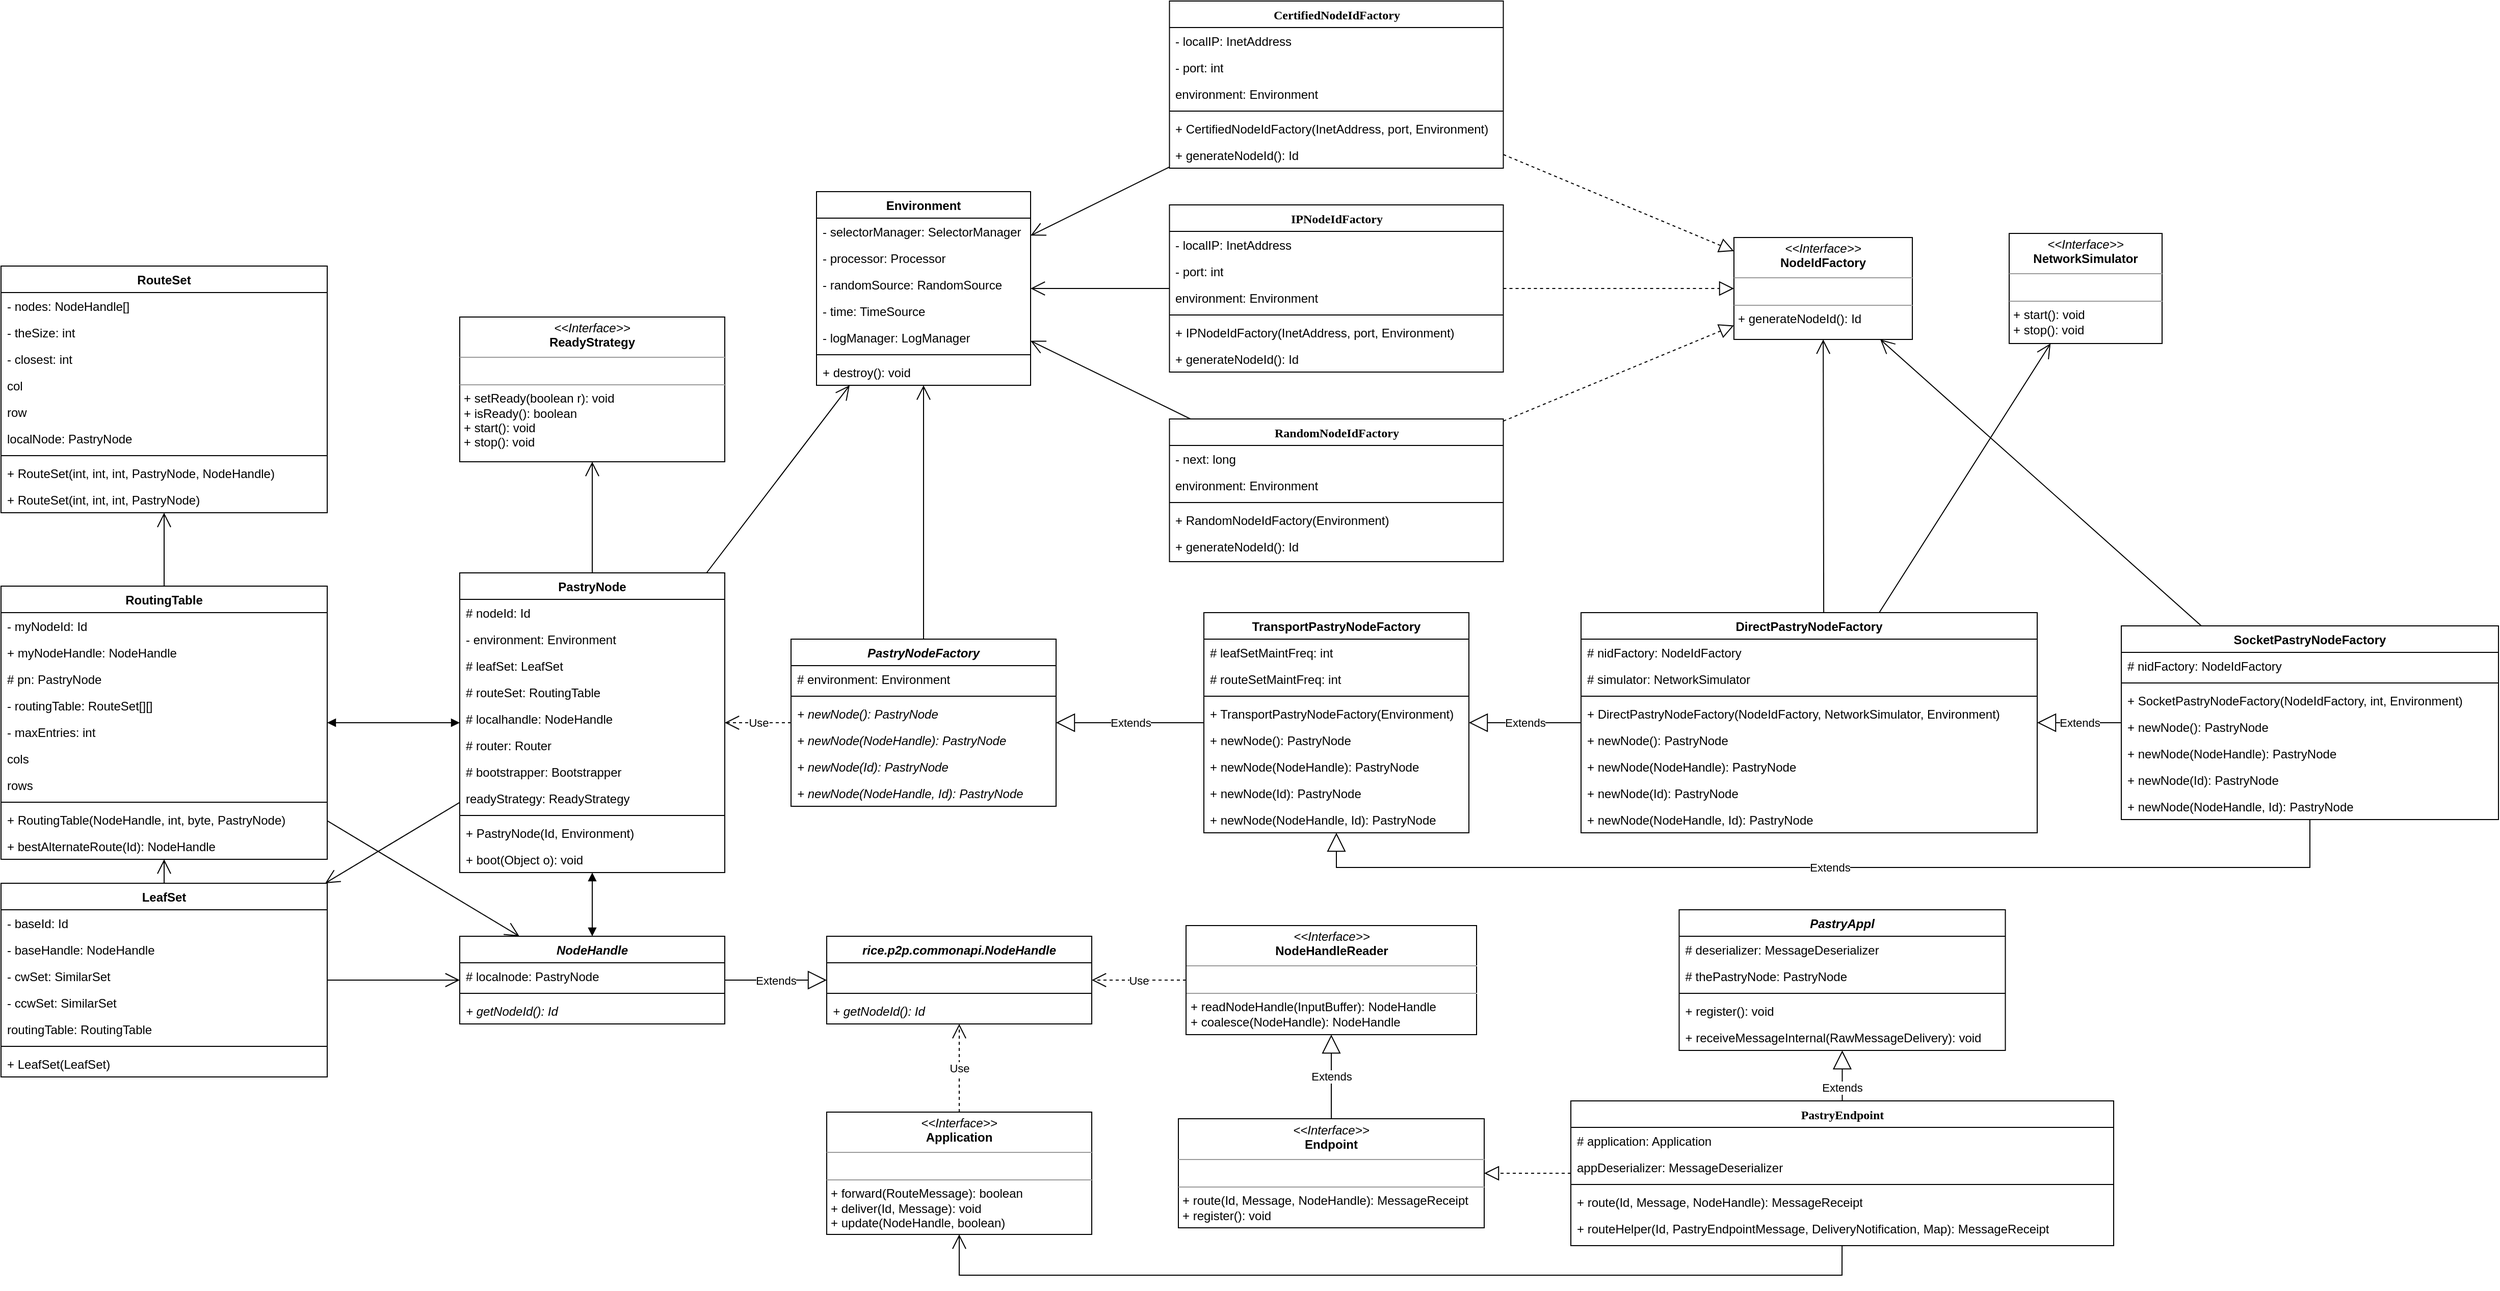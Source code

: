 <mxfile version="20.8.5" type="github">
  <diagram name="Page-1" id="6133507b-19e7-1e82-6fc7-422aa6c4b21f">
    <mxGraphModel dx="2390" dy="573" grid="1" gridSize="10" guides="1" tooltips="1" connect="1" arrows="1" fold="1" page="1" pageScale="1" pageWidth="1100" pageHeight="850" background="none" math="0" shadow="0">
      <root>
        <mxCell id="0" />
        <mxCell id="1" parent="0" />
        <mxCell id="22s6nns8kScePFMX1tpp-6" value="RandomNodeIdFactory" style="swimlane;html=1;fontStyle=1;align=center;verticalAlign=top;childLayout=stackLayout;horizontal=1;startSize=26;horizontalStack=0;resizeParent=1;resizeLast=0;collapsible=1;marginBottom=0;swimlaneFillColor=#ffffff;rounded=0;shadow=0;comic=0;labelBackgroundColor=none;strokeWidth=1;fillColor=none;fontFamily=Verdana;fontSize=12" parent="1" vertex="1">
          <mxGeometry x="476.25" y="1000" width="327.5" height="140" as="geometry" />
        </mxCell>
        <mxCell id="22s6nns8kScePFMX1tpp-7" value="- next: long" style="text;html=1;strokeColor=none;fillColor=none;align=left;verticalAlign=top;spacingLeft=4;spacingRight=4;whiteSpace=wrap;overflow=hidden;rotatable=0;points=[[0,0.5],[1,0.5]];portConstraint=eastwest;" parent="22s6nns8kScePFMX1tpp-6" vertex="1">
          <mxGeometry y="26" width="327.5" height="26" as="geometry" />
        </mxCell>
        <mxCell id="22s6nns8kScePFMX1tpp-8" value="environment: Environment" style="text;html=1;strokeColor=none;fillColor=none;align=left;verticalAlign=top;spacingLeft=4;spacingRight=4;whiteSpace=wrap;overflow=hidden;rotatable=0;points=[[0,0.5],[1,0.5]];portConstraint=eastwest;" parent="22s6nns8kScePFMX1tpp-6" vertex="1">
          <mxGeometry y="52" width="327.5" height="26" as="geometry" />
        </mxCell>
        <mxCell id="22s6nns8kScePFMX1tpp-9" value="" style="line;html=1;strokeWidth=1;fillColor=none;align=left;verticalAlign=middle;spacingTop=-1;spacingLeft=3;spacingRight=3;rotatable=0;labelPosition=right;points=[];portConstraint=eastwest;" parent="22s6nns8kScePFMX1tpp-6" vertex="1">
          <mxGeometry y="78" width="327.5" height="8" as="geometry" />
        </mxCell>
        <mxCell id="22s6nns8kScePFMX1tpp-10" value="+ RandomNodeIdFactory(Environment)" style="text;html=1;strokeColor=none;fillColor=none;align=left;verticalAlign=top;spacingLeft=4;spacingRight=4;whiteSpace=wrap;overflow=hidden;rotatable=0;points=[[0,0.5],[1,0.5]];portConstraint=eastwest;" parent="22s6nns8kScePFMX1tpp-6" vertex="1">
          <mxGeometry y="86" width="327.5" height="26" as="geometry" />
        </mxCell>
        <mxCell id="22s6nns8kScePFMX1tpp-15" value="&lt;span style=&quot;&quot;&gt;+ generateNodeId(): Id&lt;/span&gt;" style="text;html=1;strokeColor=none;fillColor=none;align=left;verticalAlign=top;spacingLeft=4;spacingRight=4;whiteSpace=wrap;overflow=hidden;rotatable=0;points=[[0,0.5],[1,0.5]];portConstraint=eastwest;" parent="22s6nns8kScePFMX1tpp-6" vertex="1">
          <mxGeometry y="112" width="327.5" height="26" as="geometry" />
        </mxCell>
        <mxCell id="22s6nns8kScePFMX1tpp-11" value="&lt;p style=&quot;margin:0px;margin-top:4px;text-align:center;&quot;&gt;&lt;i&gt;&amp;lt;&amp;lt;Interface&amp;gt;&amp;gt;&lt;/i&gt;&lt;br&gt;&lt;b&gt;NodeIdFactory&lt;/b&gt;&lt;br&gt;&lt;/p&gt;&lt;hr size=&quot;1&quot;&gt;&lt;p style=&quot;margin:0px;margin-left:4px;&quot;&gt;&lt;br&gt;&lt;/p&gt;&lt;hr size=&quot;1&quot;&gt;&lt;p style=&quot;margin:0px;margin-left:4px;&quot;&gt;+ generateNodeId(): Id&lt;br&gt;&lt;/p&gt;" style="verticalAlign=top;align=left;overflow=fill;fontSize=12;fontFamily=Helvetica;html=1;rounded=0;shadow=0;comic=0;labelBackgroundColor=none;strokeWidth=1" parent="1" vertex="1">
          <mxGeometry x="1030" y="822" width="175" height="100" as="geometry" />
        </mxCell>
        <mxCell id="22s6nns8kScePFMX1tpp-13" value="" style="endArrow=block;dashed=1;endFill=0;endSize=12;html=1;rounded=0;" parent="1" source="22s6nns8kScePFMX1tpp-6" target="22s6nns8kScePFMX1tpp-11" edge="1">
          <mxGeometry width="160" relative="1" as="geometry">
            <mxPoint x="815" y="890" as="sourcePoint" />
            <mxPoint x="975" y="890" as="targetPoint" />
          </mxGeometry>
        </mxCell>
        <mxCell id="22s6nns8kScePFMX1tpp-23" value="" style="endArrow=open;endFill=1;endSize=12;html=1;rounded=0;" parent="1" source="22s6nns8kScePFMX1tpp-6" target="mX0FbveWttfciEobrFHO-5" edge="1">
          <mxGeometry width="160" relative="1" as="geometry">
            <mxPoint x="715" y="860" as="sourcePoint" />
            <mxPoint x="310" y="910.634" as="targetPoint" />
          </mxGeometry>
        </mxCell>
        <mxCell id="22s6nns8kScePFMX1tpp-24" value="PastryNodeFactory" style="swimlane;fontStyle=3;align=center;verticalAlign=top;childLayout=stackLayout;horizontal=1;startSize=26;horizontalStack=0;resizeParent=1;resizeParentMax=0;resizeLast=0;collapsible=1;marginBottom=0;" parent="1" vertex="1">
          <mxGeometry x="105" y="1216" width="260" height="164" as="geometry" />
        </mxCell>
        <mxCell id="22s6nns8kScePFMX1tpp-25" value="# environment: Environment" style="text;strokeColor=none;fillColor=none;align=left;verticalAlign=top;spacingLeft=4;spacingRight=4;overflow=hidden;rotatable=0;points=[[0,0.5],[1,0.5]];portConstraint=eastwest;" parent="22s6nns8kScePFMX1tpp-24" vertex="1">
          <mxGeometry y="26" width="260" height="26" as="geometry" />
        </mxCell>
        <mxCell id="22s6nns8kScePFMX1tpp-26" value="" style="line;strokeWidth=1;fillColor=none;align=left;verticalAlign=middle;spacingTop=-1;spacingLeft=3;spacingRight=3;rotatable=0;labelPosition=right;points=[];portConstraint=eastwest;strokeColor=inherit;" parent="22s6nns8kScePFMX1tpp-24" vertex="1">
          <mxGeometry y="52" width="260" height="8" as="geometry" />
        </mxCell>
        <mxCell id="22s6nns8kScePFMX1tpp-27" value="+ newNode(): PastryNode" style="text;strokeColor=none;fillColor=none;align=left;verticalAlign=top;spacingLeft=4;spacingRight=4;overflow=hidden;rotatable=0;points=[[0,0.5],[1,0.5]];portConstraint=eastwest;fontStyle=2" parent="22s6nns8kScePFMX1tpp-24" vertex="1">
          <mxGeometry y="60" width="260" height="26" as="geometry" />
        </mxCell>
        <mxCell id="22s6nns8kScePFMX1tpp-29" value="+ newNode(NodeHandle): PastryNode" style="text;strokeColor=none;fillColor=none;align=left;verticalAlign=top;spacingLeft=4;spacingRight=4;overflow=hidden;rotatable=0;points=[[0,0.5],[1,0.5]];portConstraint=eastwest;fontStyle=2" parent="22s6nns8kScePFMX1tpp-24" vertex="1">
          <mxGeometry y="86" width="260" height="26" as="geometry" />
        </mxCell>
        <mxCell id="22s6nns8kScePFMX1tpp-28" value="+ newNode(Id): PastryNode" style="text;strokeColor=none;fillColor=none;align=left;verticalAlign=top;spacingLeft=4;spacingRight=4;overflow=hidden;rotatable=0;points=[[0,0.5],[1,0.5]];portConstraint=eastwest;fontStyle=2" parent="22s6nns8kScePFMX1tpp-24" vertex="1">
          <mxGeometry y="112" width="260" height="26" as="geometry" />
        </mxCell>
        <mxCell id="22s6nns8kScePFMX1tpp-30" value="+ newNode(NodeHandle, Id): PastryNode" style="text;strokeColor=none;fillColor=none;align=left;verticalAlign=top;spacingLeft=4;spacingRight=4;overflow=hidden;rotatable=0;points=[[0,0.5],[1,0.5]];portConstraint=eastwest;fontStyle=2" parent="22s6nns8kScePFMX1tpp-24" vertex="1">
          <mxGeometry y="138" width="260" height="26" as="geometry" />
        </mxCell>
        <mxCell id="22s6nns8kScePFMX1tpp-38" value="" style="endArrow=open;endFill=1;endSize=12;html=1;rounded=0;" parent="1" source="22s6nns8kScePFMX1tpp-24" target="mX0FbveWttfciEobrFHO-5" edge="1">
          <mxGeometry width="160" relative="1" as="geometry">
            <mxPoint x="405" y="1080" as="sourcePoint" />
            <mxPoint x="230" y="912" as="targetPoint" />
          </mxGeometry>
        </mxCell>
        <mxCell id="22s6nns8kScePFMX1tpp-41" value="TransportPastryNodeFactory" style="swimlane;fontStyle=1;align=center;verticalAlign=top;childLayout=stackLayout;horizontal=1;startSize=26;horizontalStack=0;resizeParent=1;resizeParentMax=0;resizeLast=0;collapsible=1;marginBottom=0;" parent="1" vertex="1">
          <mxGeometry x="510" y="1190" width="260" height="216" as="geometry" />
        </mxCell>
        <mxCell id="22s6nns8kScePFMX1tpp-42" value="# leafSetMaintFreq: int" style="text;strokeColor=none;fillColor=none;align=left;verticalAlign=top;spacingLeft=4;spacingRight=4;overflow=hidden;rotatable=0;points=[[0,0.5],[1,0.5]];portConstraint=eastwest;" parent="22s6nns8kScePFMX1tpp-41" vertex="1">
          <mxGeometry y="26" width="260" height="26" as="geometry" />
        </mxCell>
        <mxCell id="22s6nns8kScePFMX1tpp-49" value="# routeSetMaintFreq: int" style="text;strokeColor=none;fillColor=none;align=left;verticalAlign=top;spacingLeft=4;spacingRight=4;overflow=hidden;rotatable=0;points=[[0,0.5],[1,0.5]];portConstraint=eastwest;" parent="22s6nns8kScePFMX1tpp-41" vertex="1">
          <mxGeometry y="52" width="260" height="26" as="geometry" />
        </mxCell>
        <mxCell id="22s6nns8kScePFMX1tpp-43" value="" style="line;strokeWidth=1;fillColor=none;align=left;verticalAlign=middle;spacingTop=-1;spacingLeft=3;spacingRight=3;rotatable=0;labelPosition=right;points=[];portConstraint=eastwest;strokeColor=inherit;" parent="22s6nns8kScePFMX1tpp-41" vertex="1">
          <mxGeometry y="78" width="260" height="8" as="geometry" />
        </mxCell>
        <mxCell id="22s6nns8kScePFMX1tpp-50" value="+ TransportPastryNodeFactory(Environment)" style="text;strokeColor=none;fillColor=none;align=left;verticalAlign=top;spacingLeft=4;spacingRight=4;overflow=hidden;rotatable=0;points=[[0,0.5],[1,0.5]];portConstraint=eastwest;fontStyle=0" parent="22s6nns8kScePFMX1tpp-41" vertex="1">
          <mxGeometry y="86" width="260" height="26" as="geometry" />
        </mxCell>
        <mxCell id="22s6nns8kScePFMX1tpp-44" value="+ newNode(): PastryNode" style="text;strokeColor=none;fillColor=none;align=left;verticalAlign=top;spacingLeft=4;spacingRight=4;overflow=hidden;rotatable=0;points=[[0,0.5],[1,0.5]];portConstraint=eastwest;fontStyle=0" parent="22s6nns8kScePFMX1tpp-41" vertex="1">
          <mxGeometry y="112" width="260" height="26" as="geometry" />
        </mxCell>
        <mxCell id="22s6nns8kScePFMX1tpp-45" value="+ newNode(NodeHandle): PastryNode" style="text;strokeColor=none;fillColor=none;align=left;verticalAlign=top;spacingLeft=4;spacingRight=4;overflow=hidden;rotatable=0;points=[[0,0.5],[1,0.5]];portConstraint=eastwest;fontStyle=0" parent="22s6nns8kScePFMX1tpp-41" vertex="1">
          <mxGeometry y="138" width="260" height="26" as="geometry" />
        </mxCell>
        <mxCell id="22s6nns8kScePFMX1tpp-46" value="+ newNode(Id): PastryNode" style="text;strokeColor=none;fillColor=none;align=left;verticalAlign=top;spacingLeft=4;spacingRight=4;overflow=hidden;rotatable=0;points=[[0,0.5],[1,0.5]];portConstraint=eastwest;fontStyle=0" parent="22s6nns8kScePFMX1tpp-41" vertex="1">
          <mxGeometry y="164" width="260" height="26" as="geometry" />
        </mxCell>
        <mxCell id="22s6nns8kScePFMX1tpp-47" value="+ newNode(NodeHandle, Id): PastryNode" style="text;strokeColor=none;fillColor=none;align=left;verticalAlign=top;spacingLeft=4;spacingRight=4;overflow=hidden;rotatable=0;points=[[0,0.5],[1,0.5]];portConstraint=eastwest;fontStyle=0" parent="22s6nns8kScePFMX1tpp-41" vertex="1">
          <mxGeometry y="190" width="260" height="26" as="geometry" />
        </mxCell>
        <mxCell id="22s6nns8kScePFMX1tpp-51" value="Extends" style="endArrow=block;endSize=16;endFill=0;html=1;rounded=0;" parent="1" source="22s6nns8kScePFMX1tpp-41" target="22s6nns8kScePFMX1tpp-24" edge="1">
          <mxGeometry width="160" relative="1" as="geometry">
            <mxPoint x="390" y="1210" as="sourcePoint" />
            <mxPoint x="550" y="1210" as="targetPoint" />
          </mxGeometry>
        </mxCell>
        <mxCell id="22s6nns8kScePFMX1tpp-58" value="IPNodeIdFactory" style="swimlane;html=1;fontStyle=1;align=center;verticalAlign=top;childLayout=stackLayout;horizontal=1;startSize=26;horizontalStack=0;resizeParent=1;resizeLast=0;collapsible=1;marginBottom=0;swimlaneFillColor=#ffffff;rounded=0;shadow=0;comic=0;labelBackgroundColor=none;strokeWidth=1;fillColor=none;fontFamily=Verdana;fontSize=12" parent="1" vertex="1">
          <mxGeometry x="476.25" y="790" width="327.5" height="164" as="geometry" />
        </mxCell>
        <mxCell id="22s6nns8kScePFMX1tpp-59" value="- localIP: InetAddress" style="text;html=1;strokeColor=none;fillColor=none;align=left;verticalAlign=top;spacingLeft=4;spacingRight=4;whiteSpace=wrap;overflow=hidden;rotatable=0;points=[[0,0.5],[1,0.5]];portConstraint=eastwest;" parent="22s6nns8kScePFMX1tpp-58" vertex="1">
          <mxGeometry y="26" width="327.5" height="26" as="geometry" />
        </mxCell>
        <mxCell id="22s6nns8kScePFMX1tpp-64" value="- port: int" style="text;html=1;strokeColor=none;fillColor=none;align=left;verticalAlign=top;spacingLeft=4;spacingRight=4;whiteSpace=wrap;overflow=hidden;rotatable=0;points=[[0,0.5],[1,0.5]];portConstraint=eastwest;" parent="22s6nns8kScePFMX1tpp-58" vertex="1">
          <mxGeometry y="52" width="327.5" height="26" as="geometry" />
        </mxCell>
        <mxCell id="22s6nns8kScePFMX1tpp-60" value="environment: Environment" style="text;html=1;strokeColor=none;fillColor=none;align=left;verticalAlign=top;spacingLeft=4;spacingRight=4;whiteSpace=wrap;overflow=hidden;rotatable=0;points=[[0,0.5],[1,0.5]];portConstraint=eastwest;" parent="22s6nns8kScePFMX1tpp-58" vertex="1">
          <mxGeometry y="78" width="327.5" height="26" as="geometry" />
        </mxCell>
        <mxCell id="22s6nns8kScePFMX1tpp-61" value="" style="line;html=1;strokeWidth=1;fillColor=none;align=left;verticalAlign=middle;spacingTop=-1;spacingLeft=3;spacingRight=3;rotatable=0;labelPosition=right;points=[];portConstraint=eastwest;" parent="22s6nns8kScePFMX1tpp-58" vertex="1">
          <mxGeometry y="104" width="327.5" height="8" as="geometry" />
        </mxCell>
        <mxCell id="22s6nns8kScePFMX1tpp-62" value="+ IPNodeIdFactory(InetAddress, port, Environment)" style="text;html=1;strokeColor=none;fillColor=none;align=left;verticalAlign=top;spacingLeft=4;spacingRight=4;whiteSpace=wrap;overflow=hidden;rotatable=0;points=[[0,0.5],[1,0.5]];portConstraint=eastwest;" parent="22s6nns8kScePFMX1tpp-58" vertex="1">
          <mxGeometry y="112" width="327.5" height="26" as="geometry" />
        </mxCell>
        <mxCell id="22s6nns8kScePFMX1tpp-63" value="&lt;span style=&quot;&quot;&gt;+ generateNodeId(): Id&lt;/span&gt;" style="text;html=1;strokeColor=none;fillColor=none;align=left;verticalAlign=top;spacingLeft=4;spacingRight=4;whiteSpace=wrap;overflow=hidden;rotatable=0;points=[[0,0.5],[1,0.5]];portConstraint=eastwest;" parent="22s6nns8kScePFMX1tpp-58" vertex="1">
          <mxGeometry y="138" width="327.5" height="26" as="geometry" />
        </mxCell>
        <mxCell id="22s6nns8kScePFMX1tpp-65" value="" style="endArrow=block;dashed=1;endFill=0;endSize=12;html=1;rounded=0;" parent="1" source="22s6nns8kScePFMX1tpp-58" target="22s6nns8kScePFMX1tpp-11" edge="1">
          <mxGeometry width="160" relative="1" as="geometry">
            <mxPoint x="780" y="1026.667" as="sourcePoint" />
            <mxPoint x="918.125" y="970" as="targetPoint" />
          </mxGeometry>
        </mxCell>
        <mxCell id="22s6nns8kScePFMX1tpp-66" value="" style="endArrow=open;endFill=1;endSize=12;html=1;rounded=0;" parent="1" source="22s6nns8kScePFMX1tpp-58" target="mX0FbveWttfciEobrFHO-5" edge="1">
          <mxGeometry width="160" relative="1" as="geometry">
            <mxPoint x="520" y="1080" as="sourcePoint" />
            <mxPoint x="310" y="872" as="targetPoint" />
          </mxGeometry>
        </mxCell>
        <mxCell id="22s6nns8kScePFMX1tpp-67" value="CertifiedNodeIdFactory" style="swimlane;html=1;fontStyle=1;align=center;verticalAlign=top;childLayout=stackLayout;horizontal=1;startSize=26;horizontalStack=0;resizeParent=1;resizeLast=0;collapsible=1;marginBottom=0;swimlaneFillColor=#ffffff;rounded=0;shadow=0;comic=0;labelBackgroundColor=none;strokeWidth=1;fillColor=none;fontFamily=Verdana;fontSize=12" parent="1" vertex="1">
          <mxGeometry x="476.25" y="590" width="327.5" height="164" as="geometry" />
        </mxCell>
        <mxCell id="22s6nns8kScePFMX1tpp-68" value="- localIP: InetAddress" style="text;html=1;strokeColor=none;fillColor=none;align=left;verticalAlign=top;spacingLeft=4;spacingRight=4;whiteSpace=wrap;overflow=hidden;rotatable=0;points=[[0,0.5],[1,0.5]];portConstraint=eastwest;" parent="22s6nns8kScePFMX1tpp-67" vertex="1">
          <mxGeometry y="26" width="327.5" height="26" as="geometry" />
        </mxCell>
        <mxCell id="22s6nns8kScePFMX1tpp-69" value="- port: int" style="text;html=1;strokeColor=none;fillColor=none;align=left;verticalAlign=top;spacingLeft=4;spacingRight=4;whiteSpace=wrap;overflow=hidden;rotatable=0;points=[[0,0.5],[1,0.5]];portConstraint=eastwest;" parent="22s6nns8kScePFMX1tpp-67" vertex="1">
          <mxGeometry y="52" width="327.5" height="26" as="geometry" />
        </mxCell>
        <mxCell id="22s6nns8kScePFMX1tpp-70" value="environment: Environment" style="text;html=1;strokeColor=none;fillColor=none;align=left;verticalAlign=top;spacingLeft=4;spacingRight=4;whiteSpace=wrap;overflow=hidden;rotatable=0;points=[[0,0.5],[1,0.5]];portConstraint=eastwest;" parent="22s6nns8kScePFMX1tpp-67" vertex="1">
          <mxGeometry y="78" width="327.5" height="26" as="geometry" />
        </mxCell>
        <mxCell id="22s6nns8kScePFMX1tpp-71" value="" style="line;html=1;strokeWidth=1;fillColor=none;align=left;verticalAlign=middle;spacingTop=-1;spacingLeft=3;spacingRight=3;rotatable=0;labelPosition=right;points=[];portConstraint=eastwest;" parent="22s6nns8kScePFMX1tpp-67" vertex="1">
          <mxGeometry y="104" width="327.5" height="8" as="geometry" />
        </mxCell>
        <mxCell id="22s6nns8kScePFMX1tpp-72" value="+ CertifiedNodeIdFactory(InetAddress, port, Environment)" style="text;html=1;strokeColor=none;fillColor=none;align=left;verticalAlign=top;spacingLeft=4;spacingRight=4;whiteSpace=wrap;overflow=hidden;rotatable=0;points=[[0,0.5],[1,0.5]];portConstraint=eastwest;" parent="22s6nns8kScePFMX1tpp-67" vertex="1">
          <mxGeometry y="112" width="327.5" height="26" as="geometry" />
        </mxCell>
        <mxCell id="22s6nns8kScePFMX1tpp-73" value="&lt;span style=&quot;&quot;&gt;+ generateNodeId(): Id&lt;/span&gt;" style="text;html=1;strokeColor=none;fillColor=none;align=left;verticalAlign=top;spacingLeft=4;spacingRight=4;whiteSpace=wrap;overflow=hidden;rotatable=0;points=[[0,0.5],[1,0.5]];portConstraint=eastwest;" parent="22s6nns8kScePFMX1tpp-67" vertex="1">
          <mxGeometry y="138" width="327.5" height="26" as="geometry" />
        </mxCell>
        <mxCell id="22s6nns8kScePFMX1tpp-74" value="" style="endArrow=block;dashed=1;endFill=0;endSize=12;html=1;rounded=0;" parent="1" source="22s6nns8kScePFMX1tpp-67" target="22s6nns8kScePFMX1tpp-11" edge="1">
          <mxGeometry width="160" relative="1" as="geometry">
            <mxPoint x="800" y="882" as="sourcePoint" />
            <mxPoint x="870" y="882" as="targetPoint" />
          </mxGeometry>
        </mxCell>
        <mxCell id="22s6nns8kScePFMX1tpp-75" value="" style="endArrow=open;endFill=1;endSize=12;html=1;rounded=0;" parent="1" source="22s6nns8kScePFMX1tpp-67" target="mX0FbveWttfciEobrFHO-5" edge="1">
          <mxGeometry width="160" relative="1" as="geometry">
            <mxPoint x="490" y="882" as="sourcePoint" />
            <mxPoint x="310" y="832.976" as="targetPoint" />
          </mxGeometry>
        </mxCell>
        <mxCell id="22s6nns8kScePFMX1tpp-76" value="Extends" style="endArrow=block;endSize=16;endFill=0;html=1;rounded=0;" parent="1" source="OMupp_kWCYE3KeaGEHx1-20" target="22s6nns8kScePFMX1tpp-41" edge="1">
          <mxGeometry width="160" relative="1" as="geometry">
            <mxPoint x="872.5" y="1298" as="sourcePoint" />
            <mxPoint x="370" y="1308" as="targetPoint" />
          </mxGeometry>
        </mxCell>
        <mxCell id="22s6nns8kScePFMX1tpp-77" value="" style="endArrow=open;endFill=1;endSize=12;html=1;rounded=0;exitX=0.532;exitY=0.035;exitDx=0;exitDy=0;exitPerimeter=0;" parent="1" source="OMupp_kWCYE3KeaGEHx1-20" target="22s6nns8kScePFMX1tpp-11" edge="1">
          <mxGeometry width="160" relative="1" as="geometry">
            <mxPoint x="1057.5" y="1203" as="sourcePoint" />
            <mxPoint x="320" y="921.111" as="targetPoint" />
          </mxGeometry>
        </mxCell>
        <mxCell id="22s6nns8kScePFMX1tpp-80" value="PastryNode" style="swimlane;fontStyle=1;align=center;verticalAlign=top;childLayout=stackLayout;horizontal=1;startSize=26;horizontalStack=0;resizeParent=1;resizeParentMax=0;resizeLast=0;collapsible=1;marginBottom=0;" parent="1" vertex="1">
          <mxGeometry x="-220" y="1151" width="260" height="294" as="geometry" />
        </mxCell>
        <mxCell id="22s6nns8kScePFMX1tpp-81" value="# nodeId: Id" style="text;strokeColor=none;fillColor=none;align=left;verticalAlign=top;spacingLeft=4;spacingRight=4;overflow=hidden;rotatable=0;points=[[0,0.5],[1,0.5]];portConstraint=eastwest;" parent="22s6nns8kScePFMX1tpp-80" vertex="1">
          <mxGeometry y="26" width="260" height="26" as="geometry" />
        </mxCell>
        <mxCell id="22s6nns8kScePFMX1tpp-82" value="- environment: Environment" style="text;strokeColor=none;fillColor=none;align=left;verticalAlign=top;spacingLeft=4;spacingRight=4;overflow=hidden;rotatable=0;points=[[0,0.5],[1,0.5]];portConstraint=eastwest;" parent="22s6nns8kScePFMX1tpp-80" vertex="1">
          <mxGeometry y="52" width="260" height="26" as="geometry" />
        </mxCell>
        <mxCell id="22s6nns8kScePFMX1tpp-92" value="# leafSet: LeafSet" style="text;strokeColor=none;fillColor=none;align=left;verticalAlign=top;spacingLeft=4;spacingRight=4;overflow=hidden;rotatable=0;points=[[0,0.5],[1,0.5]];portConstraint=eastwest;" parent="22s6nns8kScePFMX1tpp-80" vertex="1">
          <mxGeometry y="78" width="260" height="26" as="geometry" />
        </mxCell>
        <mxCell id="22s6nns8kScePFMX1tpp-89" value="# routeSet: RoutingTable" style="text;strokeColor=none;fillColor=none;align=left;verticalAlign=top;spacingLeft=4;spacingRight=4;overflow=hidden;rotatable=0;points=[[0,0.5],[1,0.5]];portConstraint=eastwest;" parent="22s6nns8kScePFMX1tpp-80" vertex="1">
          <mxGeometry y="104" width="260" height="26" as="geometry" />
        </mxCell>
        <mxCell id="22s6nns8kScePFMX1tpp-90" value="# localhandle: NodeHandle" style="text;strokeColor=none;fillColor=none;align=left;verticalAlign=top;spacingLeft=4;spacingRight=4;overflow=hidden;rotatable=0;points=[[0,0.5],[1,0.5]];portConstraint=eastwest;" parent="22s6nns8kScePFMX1tpp-80" vertex="1">
          <mxGeometry y="130" width="260" height="26" as="geometry" />
        </mxCell>
        <mxCell id="22s6nns8kScePFMX1tpp-91" value="# router: Router" style="text;strokeColor=none;fillColor=none;align=left;verticalAlign=top;spacingLeft=4;spacingRight=4;overflow=hidden;rotatable=0;points=[[0,0.5],[1,0.5]];portConstraint=eastwest;" parent="22s6nns8kScePFMX1tpp-80" vertex="1">
          <mxGeometry y="156" width="260" height="26" as="geometry" />
        </mxCell>
        <mxCell id="22s6nns8kScePFMX1tpp-93" value="# bootstrapper: Bootstrapper" style="text;strokeColor=none;fillColor=none;align=left;verticalAlign=top;spacingLeft=4;spacingRight=4;overflow=hidden;rotatable=0;points=[[0,0.5],[1,0.5]];portConstraint=eastwest;" parent="22s6nns8kScePFMX1tpp-80" vertex="1">
          <mxGeometry y="182" width="260" height="26" as="geometry" />
        </mxCell>
        <mxCell id="22s6nns8kScePFMX1tpp-100" value="readyStrategy: ReadyStrategy" style="text;strokeColor=none;fillColor=none;align=left;verticalAlign=top;spacingLeft=4;spacingRight=4;overflow=hidden;rotatable=0;points=[[0,0.5],[1,0.5]];portConstraint=eastwest;" parent="22s6nns8kScePFMX1tpp-80" vertex="1">
          <mxGeometry y="208" width="260" height="26" as="geometry" />
        </mxCell>
        <mxCell id="22s6nns8kScePFMX1tpp-83" value="" style="line;strokeWidth=1;fillColor=none;align=left;verticalAlign=middle;spacingTop=-1;spacingLeft=3;spacingRight=3;rotatable=0;labelPosition=right;points=[];portConstraint=eastwest;strokeColor=inherit;" parent="22s6nns8kScePFMX1tpp-80" vertex="1">
          <mxGeometry y="234" width="260" height="8" as="geometry" />
        </mxCell>
        <mxCell id="22s6nns8kScePFMX1tpp-84" value="+ PastryNode(Id, Environment)" style="text;strokeColor=none;fillColor=none;align=left;verticalAlign=top;spacingLeft=4;spacingRight=4;overflow=hidden;rotatable=0;points=[[0,0.5],[1,0.5]];portConstraint=eastwest;fontStyle=0" parent="22s6nns8kScePFMX1tpp-80" vertex="1">
          <mxGeometry y="242" width="260" height="26" as="geometry" />
        </mxCell>
        <mxCell id="22s6nns8kScePFMX1tpp-85" value="+ boot(Object o): void " style="text;strokeColor=none;fillColor=none;align=left;verticalAlign=top;spacingLeft=4;spacingRight=4;overflow=hidden;rotatable=0;points=[[0,0.5],[1,0.5]];portConstraint=eastwest;fontStyle=0" parent="22s6nns8kScePFMX1tpp-80" vertex="1">
          <mxGeometry y="268" width="260" height="26" as="geometry" />
        </mxCell>
        <mxCell id="22s6nns8kScePFMX1tpp-94" value="Use" style="endArrow=open;endSize=12;dashed=1;html=1;rounded=0;" parent="1" source="22s6nns8kScePFMX1tpp-24" target="22s6nns8kScePFMX1tpp-80" edge="1">
          <mxGeometry width="160" relative="1" as="geometry">
            <mxPoint x="320" y="1320" as="sourcePoint" />
            <mxPoint x="480" y="1320" as="targetPoint" />
          </mxGeometry>
        </mxCell>
        <mxCell id="22s6nns8kScePFMX1tpp-95" value="" style="endArrow=open;endFill=1;endSize=12;html=1;rounded=0;" parent="1" source="22s6nns8kScePFMX1tpp-80" target="mX0FbveWttfciEobrFHO-5" edge="1">
          <mxGeometry width="160" relative="1" as="geometry">
            <mxPoint x="430" y="1120" as="sourcePoint" />
            <mxPoint x="199.953" y="912" as="targetPoint" />
          </mxGeometry>
        </mxCell>
        <mxCell id="22s6nns8kScePFMX1tpp-96" value="&lt;p style=&quot;margin:0px;margin-top:4px;text-align:center;&quot;&gt;&lt;i&gt;&amp;lt;&amp;lt;Interface&amp;gt;&amp;gt;&lt;/i&gt;&lt;br&gt;&lt;b&gt;ReadyStrategy&lt;/b&gt;&lt;/p&gt;&lt;hr size=&quot;1&quot;&gt;&lt;p style=&quot;margin:0px;margin-left:4px;&quot;&gt;&lt;br&gt;&lt;/p&gt;&lt;hr size=&quot;1&quot;&gt;&lt;p style=&quot;margin:0px;margin-left:4px;&quot;&gt;+ setReady(boolean r): void&lt;/p&gt;&lt;p style=&quot;margin:0px;margin-left:4px;&quot;&gt;+ isReady(): boolean&lt;br&gt;&lt;/p&gt;&lt;p style=&quot;margin:0px;margin-left:4px;&quot;&gt;+ start(): void&lt;/p&gt;&lt;p style=&quot;margin:0px;margin-left:4px;&quot;&gt;+ stop(): void&lt;/p&gt;" style="verticalAlign=top;align=left;overflow=fill;fontSize=12;fontFamily=Helvetica;html=1;rounded=0;shadow=0;comic=0;labelBackgroundColor=none;strokeWidth=1" parent="1" vertex="1">
          <mxGeometry x="-220" y="900" width="260" height="142" as="geometry" />
        </mxCell>
        <mxCell id="22s6nns8kScePFMX1tpp-101" value="" style="endArrow=open;endFill=1;endSize=12;html=1;rounded=0;" parent="1" source="22s6nns8kScePFMX1tpp-80" target="22s6nns8kScePFMX1tpp-96" edge="1">
          <mxGeometry width="160" relative="1" as="geometry">
            <mxPoint x="30.423" y="1161" as="sourcePoint" />
            <mxPoint x="209.953" y="922" as="targetPoint" />
          </mxGeometry>
        </mxCell>
        <mxCell id="22s6nns8kScePFMX1tpp-103" value="NodeHandle" style="swimlane;fontStyle=3;align=center;verticalAlign=top;childLayout=stackLayout;horizontal=1;startSize=26;horizontalStack=0;resizeParent=1;resizeParentMax=0;resizeLast=0;collapsible=1;marginBottom=0;" parent="1" vertex="1">
          <mxGeometry x="-220" y="1507.5" width="260" height="86" as="geometry" />
        </mxCell>
        <mxCell id="22s6nns8kScePFMX1tpp-104" value="# localnode: PastryNode" style="text;strokeColor=none;fillColor=none;align=left;verticalAlign=top;spacingLeft=4;spacingRight=4;overflow=hidden;rotatable=0;points=[[0,0.5],[1,0.5]];portConstraint=eastwest;" parent="22s6nns8kScePFMX1tpp-103" vertex="1">
          <mxGeometry y="26" width="260" height="26" as="geometry" />
        </mxCell>
        <mxCell id="22s6nns8kScePFMX1tpp-105" value="" style="line;strokeWidth=1;fillColor=none;align=left;verticalAlign=middle;spacingTop=-1;spacingLeft=3;spacingRight=3;rotatable=0;labelPosition=right;points=[];portConstraint=eastwest;strokeColor=inherit;" parent="22s6nns8kScePFMX1tpp-103" vertex="1">
          <mxGeometry y="52" width="260" height="8" as="geometry" />
        </mxCell>
        <mxCell id="22s6nns8kScePFMX1tpp-106" value="+ getNodeId(): Id" style="text;strokeColor=none;fillColor=none;align=left;verticalAlign=top;spacingLeft=4;spacingRight=4;overflow=hidden;rotatable=0;points=[[0,0.5],[1,0.5]];portConstraint=eastwest;fontStyle=2" parent="22s6nns8kScePFMX1tpp-103" vertex="1">
          <mxGeometry y="60" width="260" height="26" as="geometry" />
        </mxCell>
        <mxCell id="DoB_Dys2RPlpioSTqxzK-1" value="&lt;p style=&quot;margin:0px;margin-top:4px;text-align:center;&quot;&gt;&lt;i&gt;&amp;lt;&amp;lt;Interface&amp;gt;&amp;gt;&lt;/i&gt;&lt;br&gt;&lt;b&gt;NodeHandleReader&lt;/b&gt;&lt;br&gt;&lt;/p&gt;&lt;hr size=&quot;1&quot;&gt;&lt;p style=&quot;margin:0px;margin-left:4px;&quot;&gt;&lt;br&gt;&lt;/p&gt;&lt;hr size=&quot;1&quot;&gt;&lt;p style=&quot;margin:0px;margin-left:4px;&quot;&gt;+ readNodeHandle(InputBuffer): NodeHandle&lt;br&gt;&lt;/p&gt;&lt;p style=&quot;margin:0px;margin-left:4px;&quot;&gt;+ coalesce(NodeHandle): NodeHandle&lt;/p&gt;" style="verticalAlign=top;align=left;overflow=fill;fontSize=12;fontFamily=Helvetica;html=1;rounded=0;shadow=0;comic=0;labelBackgroundColor=none;strokeWidth=1" parent="1" vertex="1">
          <mxGeometry x="492.5" y="1497" width="285" height="107" as="geometry" />
        </mxCell>
        <mxCell id="DoB_Dys2RPlpioSTqxzK-2" value="Use" style="endArrow=open;endSize=12;dashed=1;html=1;rounded=0;" parent="1" source="DoB_Dys2RPlpioSTqxzK-1" target="DoB_Dys2RPlpioSTqxzK-3" edge="1">
          <mxGeometry width="160" relative="1" as="geometry">
            <mxPoint x="110" y="1308" as="sourcePoint" />
            <mxPoint x="50" y="1620" as="targetPoint" />
          </mxGeometry>
        </mxCell>
        <mxCell id="DoB_Dys2RPlpioSTqxzK-3" value="rice.p2p.commonapi.NodeHandle" style="swimlane;fontStyle=3;align=center;verticalAlign=top;childLayout=stackLayout;horizontal=1;startSize=26;horizontalStack=0;resizeParent=1;resizeParentMax=0;resizeLast=0;collapsible=1;marginBottom=0;" parent="1" vertex="1">
          <mxGeometry x="140" y="1507.5" width="260" height="86" as="geometry" />
        </mxCell>
        <mxCell id="DoB_Dys2RPlpioSTqxzK-4" value=" " style="text;strokeColor=none;fillColor=none;align=left;verticalAlign=top;spacingLeft=4;spacingRight=4;overflow=hidden;rotatable=0;points=[[0,0.5],[1,0.5]];portConstraint=eastwest;" parent="DoB_Dys2RPlpioSTqxzK-3" vertex="1">
          <mxGeometry y="26" width="260" height="26" as="geometry" />
        </mxCell>
        <mxCell id="DoB_Dys2RPlpioSTqxzK-5" value="" style="line;strokeWidth=1;fillColor=none;align=left;verticalAlign=middle;spacingTop=-1;spacingLeft=3;spacingRight=3;rotatable=0;labelPosition=right;points=[];portConstraint=eastwest;strokeColor=inherit;" parent="DoB_Dys2RPlpioSTqxzK-3" vertex="1">
          <mxGeometry y="52" width="260" height="8" as="geometry" />
        </mxCell>
        <mxCell id="DoB_Dys2RPlpioSTqxzK-6" value="+ getNodeId(): Id" style="text;strokeColor=none;fillColor=none;align=left;verticalAlign=top;spacingLeft=4;spacingRight=4;overflow=hidden;rotatable=0;points=[[0,0.5],[1,0.5]];portConstraint=eastwest;fontStyle=2" parent="DoB_Dys2RPlpioSTqxzK-3" vertex="1">
          <mxGeometry y="60" width="260" height="26" as="geometry" />
        </mxCell>
        <mxCell id="DoB_Dys2RPlpioSTqxzK-7" value="Extends" style="endArrow=block;endSize=16;endFill=0;html=1;rounded=0;" parent="1" source="22s6nns8kScePFMX1tpp-103" target="DoB_Dys2RPlpioSTqxzK-3" edge="1">
          <mxGeometry width="160" relative="1" as="geometry">
            <mxPoint x="520" y="1308" as="sourcePoint" />
            <mxPoint x="370" y="1308" as="targetPoint" />
          </mxGeometry>
        </mxCell>
        <mxCell id="DoB_Dys2RPlpioSTqxzK-9" value="&lt;p style=&quot;margin:0px;margin-top:4px;text-align:center;&quot;&gt;&lt;i&gt;&amp;lt;&amp;lt;Interface&amp;gt;&amp;gt;&lt;/i&gt;&lt;br&gt;&lt;b&gt;Endpoint&lt;/b&gt;&lt;br&gt;&lt;/p&gt;&lt;hr size=&quot;1&quot;&gt;&lt;p style=&quot;margin:0px;margin-left:4px;&quot;&gt;&lt;br&gt;&lt;/p&gt;&lt;hr size=&quot;1&quot;&gt;&lt;p style=&quot;margin:0px;margin-left:4px;&quot;&gt;+ route(Id, Message, NodeHandle): MessageReceipt&lt;br&gt;&lt;/p&gt;&lt;p style=&quot;margin:0px;margin-left:4px;&quot;&gt;+&amp;nbsp;register()&lt;span style=&quot;background-color: initial;&quot;&gt;: void&lt;/span&gt;&lt;/p&gt;" style="verticalAlign=top;align=left;overflow=fill;fontSize=12;fontFamily=Helvetica;html=1;rounded=0;shadow=0;comic=0;labelBackgroundColor=none;strokeWidth=1" parent="1" vertex="1">
          <mxGeometry x="485" y="1686.5" width="300" height="107" as="geometry" />
        </mxCell>
        <mxCell id="DoB_Dys2RPlpioSTqxzK-10" value="Extends" style="endArrow=block;endSize=16;endFill=0;html=1;rounded=0;" parent="1" source="DoB_Dys2RPlpioSTqxzK-9" target="DoB_Dys2RPlpioSTqxzK-1" edge="1">
          <mxGeometry width="160" relative="1" as="geometry">
            <mxPoint x="-400" y="1351" as="sourcePoint" />
            <mxPoint x="-400" y="1500" as="targetPoint" />
          </mxGeometry>
        </mxCell>
        <mxCell id="DoB_Dys2RPlpioSTqxzK-11" value="&lt;p style=&quot;margin:0px;margin-top:4px;text-align:center;&quot;&gt;&lt;i&gt;&amp;lt;&amp;lt;Interface&amp;gt;&amp;gt;&lt;/i&gt;&lt;br&gt;&lt;b&gt;Application&lt;/b&gt;&lt;br&gt;&lt;/p&gt;&lt;hr size=&quot;1&quot;&gt;&lt;p style=&quot;margin:0px;margin-left:4px;&quot;&gt;&lt;br&gt;&lt;/p&gt;&lt;hr size=&quot;1&quot;&gt;&lt;p style=&quot;margin:0px;margin-left:4px;&quot;&gt;+ forward(RouteMessage): boolean&lt;br&gt;&lt;/p&gt;&lt;p style=&quot;margin:0px;margin-left:4px;&quot;&gt;+ deliver(Id, Message)&lt;span style=&quot;background-color: initial;&quot;&gt;: void&lt;/span&gt;&lt;/p&gt;&lt;p style=&quot;margin:0px;margin-left:4px;&quot;&gt;&lt;span style=&quot;background-color: initial;&quot;&gt;+ update(NodeHandle, boolean)&lt;/span&gt;&lt;/p&gt;" style="verticalAlign=top;align=left;overflow=fill;fontSize=12;fontFamily=Helvetica;html=1;rounded=0;shadow=0;comic=0;labelBackgroundColor=none;strokeWidth=1" parent="1" vertex="1">
          <mxGeometry x="140" y="1680" width="260" height="120" as="geometry" />
        </mxCell>
        <mxCell id="DoB_Dys2RPlpioSTqxzK-12" value="Use" style="endArrow=open;endSize=12;dashed=1;html=1;rounded=0;" parent="1" source="DoB_Dys2RPlpioSTqxzK-11" target="DoB_Dys2RPlpioSTqxzK-3" edge="1">
          <mxGeometry width="160" relative="1" as="geometry">
            <mxPoint x="-222.5" y="1543" as="sourcePoint" />
            <mxPoint x="-270" y="1543" as="targetPoint" />
          </mxGeometry>
        </mxCell>
        <mxCell id="DoB_Dys2RPlpioSTqxzK-14" value="RoutingTable" style="swimlane;fontStyle=1;align=center;verticalAlign=top;childLayout=stackLayout;horizontal=1;startSize=26;horizontalStack=0;resizeParent=1;resizeParentMax=0;resizeLast=0;collapsible=1;marginBottom=0;" parent="1" vertex="1">
          <mxGeometry x="-670" y="1164" width="320" height="268" as="geometry" />
        </mxCell>
        <mxCell id="DoB_Dys2RPlpioSTqxzK-15" value="- myNodeId: Id" style="text;strokeColor=none;fillColor=none;align=left;verticalAlign=top;spacingLeft=4;spacingRight=4;overflow=hidden;rotatable=0;points=[[0,0.5],[1,0.5]];portConstraint=eastwest;" parent="DoB_Dys2RPlpioSTqxzK-14" vertex="1">
          <mxGeometry y="26" width="320" height="26" as="geometry" />
        </mxCell>
        <mxCell id="DoB_Dys2RPlpioSTqxzK-16" value="+ myNodeHandle: NodeHandle" style="text;strokeColor=none;fillColor=none;align=left;verticalAlign=top;spacingLeft=4;spacingRight=4;overflow=hidden;rotatable=0;points=[[0,0.5],[1,0.5]];portConstraint=eastwest;" parent="DoB_Dys2RPlpioSTqxzK-14" vertex="1">
          <mxGeometry y="52" width="320" height="26" as="geometry" />
        </mxCell>
        <mxCell id="DoB_Dys2RPlpioSTqxzK-17" value="# pn: PastryNode" style="text;strokeColor=none;fillColor=none;align=left;verticalAlign=top;spacingLeft=4;spacingRight=4;overflow=hidden;rotatable=0;points=[[0,0.5],[1,0.5]];portConstraint=eastwest;" parent="DoB_Dys2RPlpioSTqxzK-14" vertex="1">
          <mxGeometry y="78" width="320" height="26" as="geometry" />
        </mxCell>
        <mxCell id="DoB_Dys2RPlpioSTqxzK-18" value="- routingTable: RouteSet[][]" style="text;strokeColor=none;fillColor=none;align=left;verticalAlign=top;spacingLeft=4;spacingRight=4;overflow=hidden;rotatable=0;points=[[0,0.5],[1,0.5]];portConstraint=eastwest;" parent="DoB_Dys2RPlpioSTqxzK-14" vertex="1">
          <mxGeometry y="104" width="320" height="26" as="geometry" />
        </mxCell>
        <mxCell id="DoB_Dys2RPlpioSTqxzK-19" value="- maxEntries: int" style="text;strokeColor=none;fillColor=none;align=left;verticalAlign=top;spacingLeft=4;spacingRight=4;overflow=hidden;rotatable=0;points=[[0,0.5],[1,0.5]];portConstraint=eastwest;" parent="DoB_Dys2RPlpioSTqxzK-14" vertex="1">
          <mxGeometry y="130" width="320" height="26" as="geometry" />
        </mxCell>
        <mxCell id="DoB_Dys2RPlpioSTqxzK-21" value="cols" style="text;strokeColor=none;fillColor=none;align=left;verticalAlign=top;spacingLeft=4;spacingRight=4;overflow=hidden;rotatable=0;points=[[0,0.5],[1,0.5]];portConstraint=eastwest;" parent="DoB_Dys2RPlpioSTqxzK-14" vertex="1">
          <mxGeometry y="156" width="320" height="26" as="geometry" />
        </mxCell>
        <mxCell id="DoB_Dys2RPlpioSTqxzK-22" value="rows" style="text;strokeColor=none;fillColor=none;align=left;verticalAlign=top;spacingLeft=4;spacingRight=4;overflow=hidden;rotatable=0;points=[[0,0.5],[1,0.5]];portConstraint=eastwest;" parent="DoB_Dys2RPlpioSTqxzK-14" vertex="1">
          <mxGeometry y="182" width="320" height="26" as="geometry" />
        </mxCell>
        <mxCell id="DoB_Dys2RPlpioSTqxzK-23" value="" style="line;strokeWidth=1;fillColor=none;align=left;verticalAlign=middle;spacingTop=-1;spacingLeft=3;spacingRight=3;rotatable=0;labelPosition=right;points=[];portConstraint=eastwest;strokeColor=inherit;" parent="DoB_Dys2RPlpioSTqxzK-14" vertex="1">
          <mxGeometry y="208" width="320" height="8" as="geometry" />
        </mxCell>
        <mxCell id="DoB_Dys2RPlpioSTqxzK-24" value="+ RoutingTable(NodeHandle, int, byte, PastryNode)" style="text;strokeColor=none;fillColor=none;align=left;verticalAlign=top;spacingLeft=4;spacingRight=4;overflow=hidden;rotatable=0;points=[[0,0.5],[1,0.5]];portConstraint=eastwest;fontStyle=0" parent="DoB_Dys2RPlpioSTqxzK-14" vertex="1">
          <mxGeometry y="216" width="320" height="26" as="geometry" />
        </mxCell>
        <mxCell id="DoB_Dys2RPlpioSTqxzK-25" value="+ bestAlternateRoute(Id): NodeHandle" style="text;strokeColor=none;fillColor=none;align=left;verticalAlign=top;spacingLeft=4;spacingRight=4;overflow=hidden;rotatable=0;points=[[0,0.5],[1,0.5]];portConstraint=eastwest;fontStyle=0" parent="DoB_Dys2RPlpioSTqxzK-14" vertex="1">
          <mxGeometry y="242" width="320" height="26" as="geometry" />
        </mxCell>
        <mxCell id="DoB_Dys2RPlpioSTqxzK-26" value="" style="endArrow=open;endFill=1;endSize=12;html=1;rounded=0;" parent="1" source="DoB_Dys2RPlpioSTqxzK-14" target="22s6nns8kScePFMX1tpp-103" edge="1">
          <mxGeometry width="160" relative="1" as="geometry">
            <mxPoint x="-80" y="1455" as="sourcePoint" />
            <mxPoint x="-80" y="1500" as="targetPoint" />
          </mxGeometry>
        </mxCell>
        <mxCell id="DoB_Dys2RPlpioSTqxzK-29" value="" style="endArrow=block;startArrow=block;endFill=1;startFill=1;html=1;rounded=0;" parent="1" source="22s6nns8kScePFMX1tpp-103" target="22s6nns8kScePFMX1tpp-80" edge="1">
          <mxGeometry width="160" relative="1" as="geometry">
            <mxPoint x="-300" y="1444.053" as="sourcePoint" />
            <mxPoint x="-210" y="1388.395" as="targetPoint" />
          </mxGeometry>
        </mxCell>
        <mxCell id="DoB_Dys2RPlpioSTqxzK-30" value="LeafSet" style="swimlane;fontStyle=1;align=center;verticalAlign=top;childLayout=stackLayout;horizontal=1;startSize=26;horizontalStack=0;resizeParent=1;resizeParentMax=0;resizeLast=0;collapsible=1;marginBottom=0;" parent="1" vertex="1">
          <mxGeometry x="-670" y="1455.5" width="320" height="190" as="geometry" />
        </mxCell>
        <mxCell id="DoB_Dys2RPlpioSTqxzK-31" value="- baseId: Id" style="text;strokeColor=none;fillColor=none;align=left;verticalAlign=top;spacingLeft=4;spacingRight=4;overflow=hidden;rotatable=0;points=[[0,0.5],[1,0.5]];portConstraint=eastwest;" parent="DoB_Dys2RPlpioSTqxzK-30" vertex="1">
          <mxGeometry y="26" width="320" height="26" as="geometry" />
        </mxCell>
        <mxCell id="DoB_Dys2RPlpioSTqxzK-32" value="- baseHandle: NodeHandle" style="text;strokeColor=none;fillColor=none;align=left;verticalAlign=top;spacingLeft=4;spacingRight=4;overflow=hidden;rotatable=0;points=[[0,0.5],[1,0.5]];portConstraint=eastwest;" parent="DoB_Dys2RPlpioSTqxzK-30" vertex="1">
          <mxGeometry y="52" width="320" height="26" as="geometry" />
        </mxCell>
        <mxCell id="DoB_Dys2RPlpioSTqxzK-33" value="- cwSet: SimilarSet " style="text;strokeColor=none;fillColor=none;align=left;verticalAlign=top;spacingLeft=4;spacingRight=4;overflow=hidden;rotatable=0;points=[[0,0.5],[1,0.5]];portConstraint=eastwest;" parent="DoB_Dys2RPlpioSTqxzK-30" vertex="1">
          <mxGeometry y="78" width="320" height="26" as="geometry" />
        </mxCell>
        <mxCell id="DoB_Dys2RPlpioSTqxzK-34" value="- ccwSet: SimilarSet " style="text;strokeColor=none;fillColor=none;align=left;verticalAlign=top;spacingLeft=4;spacingRight=4;overflow=hidden;rotatable=0;points=[[0,0.5],[1,0.5]];portConstraint=eastwest;" parent="DoB_Dys2RPlpioSTqxzK-30" vertex="1">
          <mxGeometry y="104" width="320" height="26" as="geometry" />
        </mxCell>
        <mxCell id="DoB_Dys2RPlpioSTqxzK-35" value="routingTable: RoutingTable" style="text;strokeColor=none;fillColor=none;align=left;verticalAlign=top;spacingLeft=4;spacingRight=4;overflow=hidden;rotatable=0;points=[[0,0.5],[1,0.5]];portConstraint=eastwest;" parent="DoB_Dys2RPlpioSTqxzK-30" vertex="1">
          <mxGeometry y="130" width="320" height="26" as="geometry" />
        </mxCell>
        <mxCell id="DoB_Dys2RPlpioSTqxzK-38" value="" style="line;strokeWidth=1;fillColor=none;align=left;verticalAlign=middle;spacingTop=-1;spacingLeft=3;spacingRight=3;rotatable=0;labelPosition=right;points=[];portConstraint=eastwest;strokeColor=inherit;" parent="DoB_Dys2RPlpioSTqxzK-30" vertex="1">
          <mxGeometry y="156" width="320" height="8" as="geometry" />
        </mxCell>
        <mxCell id="DoB_Dys2RPlpioSTqxzK-39" value="+ LeafSet(LeafSet)" style="text;strokeColor=none;fillColor=none;align=left;verticalAlign=top;spacingLeft=4;spacingRight=4;overflow=hidden;rotatable=0;points=[[0,0.5],[1,0.5]];portConstraint=eastwest;fontStyle=0" parent="DoB_Dys2RPlpioSTqxzK-30" vertex="1">
          <mxGeometry y="164" width="320" height="26" as="geometry" />
        </mxCell>
        <mxCell id="DoB_Dys2RPlpioSTqxzK-41" value="" style="endArrow=open;endFill=1;endSize=12;html=1;rounded=0;" parent="1" source="DoB_Dys2RPlpioSTqxzK-30" target="DoB_Dys2RPlpioSTqxzK-14" edge="1">
          <mxGeometry width="160" relative="1" as="geometry">
            <mxPoint x="-300" y="1543" as="sourcePoint" />
            <mxPoint x="-940" y="1250" as="targetPoint" />
          </mxGeometry>
        </mxCell>
        <mxCell id="DoB_Dys2RPlpioSTqxzK-42" value="" style="endArrow=open;endFill=1;endSize=12;html=1;rounded=0;" parent="1" source="22s6nns8kScePFMX1tpp-80" target="DoB_Dys2RPlpioSTqxzK-30" edge="1">
          <mxGeometry width="160" relative="1" as="geometry">
            <mxPoint x="-460" y="1270" as="sourcePoint" />
            <mxPoint x="-460" y="1409" as="targetPoint" />
          </mxGeometry>
        </mxCell>
        <mxCell id="DoB_Dys2RPlpioSTqxzK-45" value="" style="endArrow=block;startArrow=block;endFill=1;startFill=1;html=1;rounded=0;" parent="1" source="DoB_Dys2RPlpioSTqxzK-14" target="22s6nns8kScePFMX1tpp-80" edge="1">
          <mxGeometry width="160" relative="1" as="geometry">
            <mxPoint x="-80" y="1533" as="sourcePoint" />
            <mxPoint x="-80" y="1455" as="targetPoint" />
          </mxGeometry>
        </mxCell>
        <mxCell id="DoB_Dys2RPlpioSTqxzK-46" value="" style="endArrow=open;endFill=1;endSize=12;html=1;rounded=0;" parent="1" source="DoB_Dys2RPlpioSTqxzK-30" target="22s6nns8kScePFMX1tpp-103" edge="1">
          <mxGeometry width="160" relative="1" as="geometry">
            <mxPoint x="-210" y="1308" as="sourcePoint" />
            <mxPoint x="-330" y="1308" as="targetPoint" />
          </mxGeometry>
        </mxCell>
        <mxCell id="DoB_Dys2RPlpioSTqxzK-47" value="RouteSet" style="swimlane;fontStyle=1;align=center;verticalAlign=top;childLayout=stackLayout;horizontal=1;startSize=26;horizontalStack=0;resizeParent=1;resizeParentMax=0;resizeLast=0;collapsible=1;marginBottom=0;" parent="1" vertex="1">
          <mxGeometry x="-670" y="850" width="320" height="242" as="geometry" />
        </mxCell>
        <mxCell id="DoB_Dys2RPlpioSTqxzK-48" value="- nodes: NodeHandle[]" style="text;strokeColor=none;fillColor=none;align=left;verticalAlign=top;spacingLeft=4;spacingRight=4;overflow=hidden;rotatable=0;points=[[0,0.5],[1,0.5]];portConstraint=eastwest;" parent="DoB_Dys2RPlpioSTqxzK-47" vertex="1">
          <mxGeometry y="26" width="320" height="26" as="geometry" />
        </mxCell>
        <mxCell id="DoB_Dys2RPlpioSTqxzK-49" value="- theSize: int" style="text;strokeColor=none;fillColor=none;align=left;verticalAlign=top;spacingLeft=4;spacingRight=4;overflow=hidden;rotatable=0;points=[[0,0.5],[1,0.5]];portConstraint=eastwest;" parent="DoB_Dys2RPlpioSTqxzK-47" vertex="1">
          <mxGeometry y="52" width="320" height="26" as="geometry" />
        </mxCell>
        <mxCell id="DoB_Dys2RPlpioSTqxzK-52" value="- closest: int" style="text;strokeColor=none;fillColor=none;align=left;verticalAlign=top;spacingLeft=4;spacingRight=4;overflow=hidden;rotatable=0;points=[[0,0.5],[1,0.5]];portConstraint=eastwest;" parent="DoB_Dys2RPlpioSTqxzK-47" vertex="1">
          <mxGeometry y="78" width="320" height="26" as="geometry" />
        </mxCell>
        <mxCell id="DoB_Dys2RPlpioSTqxzK-53" value="col" style="text;strokeColor=none;fillColor=none;align=left;verticalAlign=top;spacingLeft=4;spacingRight=4;overflow=hidden;rotatable=0;points=[[0,0.5],[1,0.5]];portConstraint=eastwest;" parent="DoB_Dys2RPlpioSTqxzK-47" vertex="1">
          <mxGeometry y="104" width="320" height="26" as="geometry" />
        </mxCell>
        <mxCell id="DoB_Dys2RPlpioSTqxzK-54" value="row" style="text;strokeColor=none;fillColor=none;align=left;verticalAlign=top;spacingLeft=4;spacingRight=4;overflow=hidden;rotatable=0;points=[[0,0.5],[1,0.5]];portConstraint=eastwest;" parent="DoB_Dys2RPlpioSTqxzK-47" vertex="1">
          <mxGeometry y="130" width="320" height="26" as="geometry" />
        </mxCell>
        <mxCell id="DoB_Dys2RPlpioSTqxzK-58" value="localNode: PastryNode" style="text;strokeColor=none;fillColor=none;align=left;verticalAlign=top;spacingLeft=4;spacingRight=4;overflow=hidden;rotatable=0;points=[[0,0.5],[1,0.5]];portConstraint=eastwest;" parent="DoB_Dys2RPlpioSTqxzK-47" vertex="1">
          <mxGeometry y="156" width="320" height="26" as="geometry" />
        </mxCell>
        <mxCell id="DoB_Dys2RPlpioSTqxzK-55" value="" style="line;strokeWidth=1;fillColor=none;align=left;verticalAlign=middle;spacingTop=-1;spacingLeft=3;spacingRight=3;rotatable=0;labelPosition=right;points=[];portConstraint=eastwest;strokeColor=inherit;" parent="DoB_Dys2RPlpioSTqxzK-47" vertex="1">
          <mxGeometry y="182" width="320" height="8" as="geometry" />
        </mxCell>
        <mxCell id="DoB_Dys2RPlpioSTqxzK-56" value="+ RouteSet(int, int, int, PastryNode, NodeHandle)" style="text;strokeColor=none;fillColor=none;align=left;verticalAlign=top;spacingLeft=4;spacingRight=4;overflow=hidden;rotatable=0;points=[[0,0.5],[1,0.5]];portConstraint=eastwest;fontStyle=0" parent="DoB_Dys2RPlpioSTqxzK-47" vertex="1">
          <mxGeometry y="190" width="320" height="26" as="geometry" />
        </mxCell>
        <mxCell id="DoB_Dys2RPlpioSTqxzK-57" value="+ RouteSet(int, int, int, PastryNode)" style="text;strokeColor=none;fillColor=none;align=left;verticalAlign=top;spacingLeft=4;spacingRight=4;overflow=hidden;rotatable=0;points=[[0,0.5],[1,0.5]];portConstraint=eastwest;fontStyle=0" parent="DoB_Dys2RPlpioSTqxzK-47" vertex="1">
          <mxGeometry y="216" width="320" height="26" as="geometry" />
        </mxCell>
        <mxCell id="DoB_Dys2RPlpioSTqxzK-59" value="" style="endArrow=open;endFill=1;endSize=12;html=1;rounded=0;" parent="1" source="DoB_Dys2RPlpioSTqxzK-14" target="DoB_Dys2RPlpioSTqxzK-47" edge="1">
          <mxGeometry width="160" relative="1" as="geometry">
            <mxPoint x="-210" y="1308" as="sourcePoint" />
            <mxPoint x="-330" y="1308" as="targetPoint" />
          </mxGeometry>
        </mxCell>
        <mxCell id="OMupp_kWCYE3KeaGEHx1-10" value="" style="endArrow=open;endFill=1;endSize=12;html=1;rounded=0;" parent="1" source="OMupp_kWCYE3KeaGEHx1-12" target="22s6nns8kScePFMX1tpp-11" edge="1">
          <mxGeometry width="160" relative="1" as="geometry">
            <mxPoint x="1405.546" y="1190" as="sourcePoint" />
            <mxPoint x="1067.5" y="932" as="targetPoint" />
          </mxGeometry>
        </mxCell>
        <mxCell id="OMupp_kWCYE3KeaGEHx1-11" value="Extends" style="endArrow=block;endSize=16;endFill=0;html=1;rounded=0;" parent="1" source="OMupp_kWCYE3KeaGEHx1-12" target="22s6nns8kScePFMX1tpp-41" edge="1">
          <mxGeometry width="160" relative="1" as="geometry">
            <mxPoint x="1523.94" y="1406" as="sourcePoint" />
            <mxPoint x="850.0" y="1480.0" as="targetPoint" />
            <Array as="points">
              <mxPoint x="1595" y="1440" />
              <mxPoint x="640" y="1440" />
            </Array>
          </mxGeometry>
        </mxCell>
        <mxCell id="OMupp_kWCYE3KeaGEHx1-12" value="SocketPastryNodeFactory" style="swimlane;fontStyle=1;align=center;verticalAlign=top;childLayout=stackLayout;horizontal=1;startSize=26;horizontalStack=0;resizeParent=1;resizeParentMax=0;resizeLast=0;collapsible=1;marginBottom=0;" parent="1" vertex="1">
          <mxGeometry x="1410" y="1203" width="370" height="190" as="geometry">
            <mxRectangle x="872.5" y="1203" width="190" height="30" as="alternateBounds" />
          </mxGeometry>
        </mxCell>
        <mxCell id="OMupp_kWCYE3KeaGEHx1-13" value="# nidFactory: NodeIdFactory" style="text;strokeColor=none;fillColor=none;align=left;verticalAlign=top;spacingLeft=4;spacingRight=4;overflow=hidden;rotatable=0;points=[[0,0.5],[1,0.5]];portConstraint=eastwest;" parent="OMupp_kWCYE3KeaGEHx1-12" vertex="1">
          <mxGeometry y="26" width="370" height="26" as="geometry" />
        </mxCell>
        <mxCell id="OMupp_kWCYE3KeaGEHx1-14" value="" style="line;strokeWidth=1;fillColor=none;align=left;verticalAlign=middle;spacingTop=-1;spacingLeft=3;spacingRight=3;rotatable=0;labelPosition=right;points=[];portConstraint=eastwest;strokeColor=inherit;" parent="OMupp_kWCYE3KeaGEHx1-12" vertex="1">
          <mxGeometry y="52" width="370" height="8" as="geometry" />
        </mxCell>
        <mxCell id="OMupp_kWCYE3KeaGEHx1-15" value="+ SocketPastryNodeFactory(NodeIdFactory, int, Environment)" style="text;strokeColor=none;fillColor=none;align=left;verticalAlign=top;spacingLeft=4;spacingRight=4;overflow=hidden;rotatable=0;points=[[0,0.5],[1,0.5]];portConstraint=eastwest;fontStyle=0" parent="OMupp_kWCYE3KeaGEHx1-12" vertex="1">
          <mxGeometry y="60" width="370" height="26" as="geometry" />
        </mxCell>
        <mxCell id="OMupp_kWCYE3KeaGEHx1-16" value="+ newNode(): PastryNode" style="text;strokeColor=none;fillColor=none;align=left;verticalAlign=top;spacingLeft=4;spacingRight=4;overflow=hidden;rotatable=0;points=[[0,0.5],[1,0.5]];portConstraint=eastwest;fontStyle=0" parent="OMupp_kWCYE3KeaGEHx1-12" vertex="1">
          <mxGeometry y="86" width="370" height="26" as="geometry" />
        </mxCell>
        <mxCell id="OMupp_kWCYE3KeaGEHx1-17" value="+ newNode(NodeHandle): PastryNode" style="text;strokeColor=none;fillColor=none;align=left;verticalAlign=top;spacingLeft=4;spacingRight=4;overflow=hidden;rotatable=0;points=[[0,0.5],[1,0.5]];portConstraint=eastwest;fontStyle=0" parent="OMupp_kWCYE3KeaGEHx1-12" vertex="1">
          <mxGeometry y="112" width="370" height="26" as="geometry" />
        </mxCell>
        <mxCell id="OMupp_kWCYE3KeaGEHx1-18" value="+ newNode(Id): PastryNode" style="text;strokeColor=none;fillColor=none;align=left;verticalAlign=top;spacingLeft=4;spacingRight=4;overflow=hidden;rotatable=0;points=[[0,0.5],[1,0.5]];portConstraint=eastwest;fontStyle=0" parent="OMupp_kWCYE3KeaGEHx1-12" vertex="1">
          <mxGeometry y="138" width="370" height="26" as="geometry" />
        </mxCell>
        <mxCell id="OMupp_kWCYE3KeaGEHx1-19" value="+ newNode(NodeHandle, Id): PastryNode" style="text;strokeColor=none;fillColor=none;align=left;verticalAlign=top;spacingLeft=4;spacingRight=4;overflow=hidden;rotatable=0;points=[[0,0.5],[1,0.5]];portConstraint=eastwest;fontStyle=0" parent="OMupp_kWCYE3KeaGEHx1-12" vertex="1">
          <mxGeometry y="164" width="370" height="26" as="geometry" />
        </mxCell>
        <mxCell id="OMupp_kWCYE3KeaGEHx1-20" value="DirectPastryNodeFactory" style="swimlane;fontStyle=1;align=center;verticalAlign=top;childLayout=stackLayout;horizontal=1;startSize=26;horizontalStack=0;resizeParent=1;resizeParentMax=0;resizeLast=0;collapsible=1;marginBottom=0;" parent="1" vertex="1">
          <mxGeometry x="880" y="1190" width="447.5" height="216" as="geometry">
            <mxRectangle x="872.5" y="1203" width="190" height="30" as="alternateBounds" />
          </mxGeometry>
        </mxCell>
        <mxCell id="OMupp_kWCYE3KeaGEHx1-21" value="# nidFactory: NodeIdFactory" style="text;strokeColor=none;fillColor=none;align=left;verticalAlign=top;spacingLeft=4;spacingRight=4;overflow=hidden;rotatable=0;points=[[0,0.5],[1,0.5]];portConstraint=eastwest;" parent="OMupp_kWCYE3KeaGEHx1-20" vertex="1">
          <mxGeometry y="26" width="447.5" height="26" as="geometry" />
        </mxCell>
        <mxCell id="OMupp_kWCYE3KeaGEHx1-22" value="# simulator: NetworkSimulator" style="text;strokeColor=none;fillColor=none;align=left;verticalAlign=top;spacingLeft=4;spacingRight=4;overflow=hidden;rotatable=0;points=[[0,0.5],[1,0.5]];portConstraint=eastwest;" parent="OMupp_kWCYE3KeaGEHx1-20" vertex="1">
          <mxGeometry y="52" width="447.5" height="26" as="geometry" />
        </mxCell>
        <mxCell id="OMupp_kWCYE3KeaGEHx1-23" value="" style="line;strokeWidth=1;fillColor=none;align=left;verticalAlign=middle;spacingTop=-1;spacingLeft=3;spacingRight=3;rotatable=0;labelPosition=right;points=[];portConstraint=eastwest;strokeColor=inherit;" parent="OMupp_kWCYE3KeaGEHx1-20" vertex="1">
          <mxGeometry y="78" width="447.5" height="8" as="geometry" />
        </mxCell>
        <mxCell id="OMupp_kWCYE3KeaGEHx1-24" value="+ DirectPastryNodeFactory(NodeIdFactory, NetworkSimulator, Environment)" style="text;strokeColor=none;fillColor=none;align=left;verticalAlign=top;spacingLeft=4;spacingRight=4;overflow=hidden;rotatable=0;points=[[0,0.5],[1,0.5]];portConstraint=eastwest;fontStyle=0" parent="OMupp_kWCYE3KeaGEHx1-20" vertex="1">
          <mxGeometry y="86" width="447.5" height="26" as="geometry" />
        </mxCell>
        <mxCell id="OMupp_kWCYE3KeaGEHx1-25" value="+ newNode(): PastryNode" style="text;strokeColor=none;fillColor=none;align=left;verticalAlign=top;spacingLeft=4;spacingRight=4;overflow=hidden;rotatable=0;points=[[0,0.5],[1,0.5]];portConstraint=eastwest;fontStyle=0" parent="OMupp_kWCYE3KeaGEHx1-20" vertex="1">
          <mxGeometry y="112" width="447.5" height="26" as="geometry" />
        </mxCell>
        <mxCell id="OMupp_kWCYE3KeaGEHx1-26" value="+ newNode(NodeHandle): PastryNode" style="text;strokeColor=none;fillColor=none;align=left;verticalAlign=top;spacingLeft=4;spacingRight=4;overflow=hidden;rotatable=0;points=[[0,0.5],[1,0.5]];portConstraint=eastwest;fontStyle=0" parent="OMupp_kWCYE3KeaGEHx1-20" vertex="1">
          <mxGeometry y="138" width="447.5" height="26" as="geometry" />
        </mxCell>
        <mxCell id="OMupp_kWCYE3KeaGEHx1-27" value="+ newNode(Id): PastryNode" style="text;strokeColor=none;fillColor=none;align=left;verticalAlign=top;spacingLeft=4;spacingRight=4;overflow=hidden;rotatable=0;points=[[0,0.5],[1,0.5]];portConstraint=eastwest;fontStyle=0" parent="OMupp_kWCYE3KeaGEHx1-20" vertex="1">
          <mxGeometry y="164" width="447.5" height="26" as="geometry" />
        </mxCell>
        <mxCell id="OMupp_kWCYE3KeaGEHx1-28" value="+ newNode(NodeHandle, Id): PastryNode" style="text;strokeColor=none;fillColor=none;align=left;verticalAlign=top;spacingLeft=4;spacingRight=4;overflow=hidden;rotatable=0;points=[[0,0.5],[1,0.5]];portConstraint=eastwest;fontStyle=0" parent="OMupp_kWCYE3KeaGEHx1-20" vertex="1">
          <mxGeometry y="190" width="447.5" height="26" as="geometry" />
        </mxCell>
        <mxCell id="mX0FbveWttfciEobrFHO-1" value="&lt;p style=&quot;margin:0px;margin-top:4px;text-align:center;&quot;&gt;&lt;i&gt;&amp;lt;&amp;lt;Interface&amp;gt;&amp;gt;&lt;/i&gt;&lt;br&gt;&lt;b&gt;NetworkSimulator&lt;/b&gt;&lt;br&gt;&lt;/p&gt;&lt;hr size=&quot;1&quot;&gt;&lt;p style=&quot;margin:0px;margin-left:4px;&quot;&gt;&lt;br&gt;&lt;/p&gt;&lt;hr size=&quot;1&quot;&gt;&lt;p style=&quot;margin:0px;margin-left:4px;&quot;&gt;&lt;span style=&quot;background-color: initial;&quot;&gt;+ start(): void&lt;/span&gt;&lt;br&gt;&lt;/p&gt;&lt;p style=&quot;margin:0px;margin-left:4px;&quot;&gt;+ stop(): void&lt;/p&gt;" style="verticalAlign=top;align=left;overflow=fill;fontSize=12;fontFamily=Helvetica;html=1;rounded=0;shadow=0;comic=0;labelBackgroundColor=none;strokeWidth=1" parent="1" vertex="1">
          <mxGeometry x="1300" y="818" width="150" height="108" as="geometry" />
        </mxCell>
        <mxCell id="mX0FbveWttfciEobrFHO-2" value="" style="endArrow=open;endFill=1;endSize=12;html=1;rounded=0;" parent="1" source="OMupp_kWCYE3KeaGEHx1-20" target="mX0FbveWttfciEobrFHO-1" edge="1">
          <mxGeometry width="160" relative="1" as="geometry">
            <mxPoint x="1128.07" y="1207.56" as="sourcePoint" />
            <mxPoint x="1127.588" y="932" as="targetPoint" />
          </mxGeometry>
        </mxCell>
        <mxCell id="mX0FbveWttfciEobrFHO-5" value="Environment" style="swimlane;fontStyle=1;align=center;verticalAlign=top;childLayout=stackLayout;horizontal=1;startSize=26;horizontalStack=0;resizeParent=1;resizeParentMax=0;resizeLast=0;collapsible=1;marginBottom=0;" parent="1" vertex="1">
          <mxGeometry x="130" y="777" width="210" height="190" as="geometry" />
        </mxCell>
        <mxCell id="mX0FbveWttfciEobrFHO-6" value="- selectorManager: SelectorManager" style="text;strokeColor=none;fillColor=none;align=left;verticalAlign=top;spacingLeft=4;spacingRight=4;overflow=hidden;rotatable=0;points=[[0,0.5],[1,0.5]];portConstraint=eastwest;" parent="mX0FbveWttfciEobrFHO-5" vertex="1">
          <mxGeometry y="26" width="210" height="26" as="geometry" />
        </mxCell>
        <mxCell id="mX0FbveWttfciEobrFHO-7" value="- processor: Processor" style="text;strokeColor=none;fillColor=none;align=left;verticalAlign=top;spacingLeft=4;spacingRight=4;overflow=hidden;rotatable=0;points=[[0,0.5],[1,0.5]];portConstraint=eastwest;" parent="mX0FbveWttfciEobrFHO-5" vertex="1">
          <mxGeometry y="52" width="210" height="26" as="geometry" />
        </mxCell>
        <mxCell id="mX0FbveWttfciEobrFHO-8" value="- randomSource: RandomSource" style="text;strokeColor=none;fillColor=none;align=left;verticalAlign=top;spacingLeft=4;spacingRight=4;overflow=hidden;rotatable=0;points=[[0,0.5],[1,0.5]];portConstraint=eastwest;" parent="mX0FbveWttfciEobrFHO-5" vertex="1">
          <mxGeometry y="78" width="210" height="26" as="geometry" />
        </mxCell>
        <mxCell id="mX0FbveWttfciEobrFHO-9" value="- time: TimeSource" style="text;strokeColor=none;fillColor=none;align=left;verticalAlign=top;spacingLeft=4;spacingRight=4;overflow=hidden;rotatable=0;points=[[0,0.5],[1,0.5]];portConstraint=eastwest;" parent="mX0FbveWttfciEobrFHO-5" vertex="1">
          <mxGeometry y="104" width="210" height="26" as="geometry" />
        </mxCell>
        <mxCell id="mX0FbveWttfciEobrFHO-10" value="- logManager: LogManager" style="text;strokeColor=none;fillColor=none;align=left;verticalAlign=top;spacingLeft=4;spacingRight=4;overflow=hidden;rotatable=0;points=[[0,0.5],[1,0.5]];portConstraint=eastwest;" parent="mX0FbveWttfciEobrFHO-5" vertex="1">
          <mxGeometry y="130" width="210" height="26" as="geometry" />
        </mxCell>
        <mxCell id="mX0FbveWttfciEobrFHO-14" value="" style="line;strokeWidth=1;fillColor=none;align=left;verticalAlign=middle;spacingTop=-1;spacingLeft=3;spacingRight=3;rotatable=0;labelPosition=right;points=[];portConstraint=eastwest;strokeColor=inherit;" parent="mX0FbveWttfciEobrFHO-5" vertex="1">
          <mxGeometry y="156" width="210" height="8" as="geometry" />
        </mxCell>
        <mxCell id="mX0FbveWttfciEobrFHO-16" value="+ destroy(): void" style="text;strokeColor=none;fillColor=none;align=left;verticalAlign=top;spacingLeft=4;spacingRight=4;overflow=hidden;rotatable=0;points=[[0,0.5],[1,0.5]];portConstraint=eastwest;fontStyle=0" parent="mX0FbveWttfciEobrFHO-5" vertex="1">
          <mxGeometry y="164" width="210" height="26" as="geometry" />
        </mxCell>
        <mxCell id="GAZA4XL2vuP91OnTlHhB-1" value="PastryEndpoint" style="swimlane;html=1;fontStyle=1;align=center;verticalAlign=top;childLayout=stackLayout;horizontal=1;startSize=26;horizontalStack=0;resizeParent=1;resizeLast=0;collapsible=1;marginBottom=0;swimlaneFillColor=#ffffff;rounded=0;shadow=0;comic=0;labelBackgroundColor=none;strokeWidth=1;fillColor=none;fontFamily=Verdana;fontSize=12" parent="1" vertex="1">
          <mxGeometry x="870" y="1669" width="532.5" height="142" as="geometry" />
        </mxCell>
        <mxCell id="GAZA4XL2vuP91OnTlHhB-2" value="# application: Application" style="text;html=1;strokeColor=none;fillColor=none;align=left;verticalAlign=top;spacingLeft=4;spacingRight=4;whiteSpace=wrap;overflow=hidden;rotatable=0;points=[[0,0.5],[1,0.5]];portConstraint=eastwest;" parent="GAZA4XL2vuP91OnTlHhB-1" vertex="1">
          <mxGeometry y="26" width="532.5" height="26" as="geometry" />
        </mxCell>
        <mxCell id="GAZA4XL2vuP91OnTlHhB-3" value="appDeserializer: MessageDeserializer" style="text;html=1;strokeColor=none;fillColor=none;align=left;verticalAlign=top;spacingLeft=4;spacingRight=4;whiteSpace=wrap;overflow=hidden;rotatable=0;points=[[0,0.5],[1,0.5]];portConstraint=eastwest;" parent="GAZA4XL2vuP91OnTlHhB-1" vertex="1">
          <mxGeometry y="52" width="532.5" height="26" as="geometry" />
        </mxCell>
        <mxCell id="GAZA4XL2vuP91OnTlHhB-5" value="" style="line;html=1;strokeWidth=1;fillColor=none;align=left;verticalAlign=middle;spacingTop=-1;spacingLeft=3;spacingRight=3;rotatable=0;labelPosition=right;points=[];portConstraint=eastwest;" parent="GAZA4XL2vuP91OnTlHhB-1" vertex="1">
          <mxGeometry y="78" width="532.5" height="8" as="geometry" />
        </mxCell>
        <mxCell id="GAZA4XL2vuP91OnTlHhB-6" value="+ route(Id, Message, NodeHandle): MessageReceipt" style="text;html=1;strokeColor=none;fillColor=none;align=left;verticalAlign=top;spacingLeft=4;spacingRight=4;whiteSpace=wrap;overflow=hidden;rotatable=0;points=[[0,0.5],[1,0.5]];portConstraint=eastwest;" parent="GAZA4XL2vuP91OnTlHhB-1" vertex="1">
          <mxGeometry y="86" width="532.5" height="26" as="geometry" />
        </mxCell>
        <mxCell id="GAZA4XL2vuP91OnTlHhB-9" value="+ routeHelper(Id, PastryEndpointMessage, DeliveryNotification, Map): MessageReceipt" style="text;html=1;strokeColor=none;fillColor=none;align=left;verticalAlign=top;spacingLeft=4;spacingRight=4;whiteSpace=wrap;overflow=hidden;rotatable=0;points=[[0,0.5],[1,0.5]];portConstraint=eastwest;" parent="GAZA4XL2vuP91OnTlHhB-1" vertex="1">
          <mxGeometry y="112" width="532.5" height="26" as="geometry" />
        </mxCell>
        <mxCell id="GAZA4XL2vuP91OnTlHhB-10" value="" style="endArrow=block;dashed=1;endFill=0;endSize=12;html=1;rounded=0;" parent="1" source="GAZA4XL2vuP91OnTlHhB-1" target="DoB_Dys2RPlpioSTqxzK-9" edge="1">
          <mxGeometry width="160" relative="1" as="geometry">
            <mxPoint x="750.0" y="2033.819" as="sourcePoint" />
            <mxPoint x="976.25" y="1940.003" as="targetPoint" />
          </mxGeometry>
        </mxCell>
        <mxCell id="GAZA4XL2vuP91OnTlHhB-11" value="" style="endArrow=open;endFill=1;endSize=12;html=1;rounded=0;" parent="1" source="GAZA4XL2vuP91OnTlHhB-1" target="DoB_Dys2RPlpioSTqxzK-11" edge="1">
          <mxGeometry width="160" relative="1" as="geometry">
            <mxPoint x="949.998" y="2134" as="sourcePoint" />
            <mxPoint x="1118.096" y="1870.0" as="targetPoint" />
            <Array as="points">
              <mxPoint x="1136" y="1840" />
              <mxPoint x="270" y="1840" />
            </Array>
          </mxGeometry>
        </mxCell>
        <mxCell id="GAZA4XL2vuP91OnTlHhB-12" value="PastryAppl" style="swimlane;fontStyle=3;align=center;verticalAlign=top;childLayout=stackLayout;horizontal=1;startSize=26;horizontalStack=0;resizeParent=1;resizeParentMax=0;resizeLast=0;collapsible=1;marginBottom=0;" parent="1" vertex="1">
          <mxGeometry x="976.25" y="1481.5" width="320" height="138" as="geometry" />
        </mxCell>
        <mxCell id="GAZA4XL2vuP91OnTlHhB-13" value="# deserializer: MessageDeserializer" style="text;strokeColor=none;fillColor=none;align=left;verticalAlign=top;spacingLeft=4;spacingRight=4;overflow=hidden;rotatable=0;points=[[0,0.5],[1,0.5]];portConstraint=eastwest;" parent="GAZA4XL2vuP91OnTlHhB-12" vertex="1">
          <mxGeometry y="26" width="320" height="26" as="geometry" />
        </mxCell>
        <mxCell id="GAZA4XL2vuP91OnTlHhB-19" value="# thePastryNode: PastryNode" style="text;strokeColor=none;fillColor=none;align=left;verticalAlign=top;spacingLeft=4;spacingRight=4;overflow=hidden;rotatable=0;points=[[0,0.5],[1,0.5]];portConstraint=eastwest;" parent="GAZA4XL2vuP91OnTlHhB-12" vertex="1">
          <mxGeometry y="52" width="320" height="26" as="geometry" />
        </mxCell>
        <mxCell id="GAZA4XL2vuP91OnTlHhB-14" value="" style="line;strokeWidth=1;fillColor=none;align=left;verticalAlign=middle;spacingTop=-1;spacingLeft=3;spacingRight=3;rotatable=0;labelPosition=right;points=[];portConstraint=eastwest;strokeColor=inherit;" parent="GAZA4XL2vuP91OnTlHhB-12" vertex="1">
          <mxGeometry y="78" width="320" height="8" as="geometry" />
        </mxCell>
        <mxCell id="GAZA4XL2vuP91OnTlHhB-15" value="+ register(): void" style="text;strokeColor=none;fillColor=none;align=left;verticalAlign=top;spacingLeft=4;spacingRight=4;overflow=hidden;rotatable=0;points=[[0,0.5],[1,0.5]];portConstraint=eastwest;fontStyle=0" parent="GAZA4XL2vuP91OnTlHhB-12" vertex="1">
          <mxGeometry y="86" width="320" height="26" as="geometry" />
        </mxCell>
        <mxCell id="GAZA4XL2vuP91OnTlHhB-16" value="+ receiveMessageInternal(RawMessageDelivery): void" style="text;strokeColor=none;fillColor=none;align=left;verticalAlign=top;spacingLeft=4;spacingRight=4;overflow=hidden;rotatable=0;points=[[0,0.5],[1,0.5]];portConstraint=eastwest;fontStyle=0" parent="GAZA4XL2vuP91OnTlHhB-12" vertex="1">
          <mxGeometry y="112" width="320" height="26" as="geometry" />
        </mxCell>
        <mxCell id="GAZA4XL2vuP91OnTlHhB-20" value="Extends" style="endArrow=block;endSize=16;endFill=0;html=1;rounded=0;" parent="1" source="GAZA4XL2vuP91OnTlHhB-1" target="GAZA4XL2vuP91OnTlHhB-12" edge="1">
          <mxGeometry x="-0.465" width="160" relative="1" as="geometry">
            <mxPoint x="645" y="1696.5" as="sourcePoint" />
            <mxPoint x="645" y="1629.5" as="targetPoint" />
            <mxPoint as="offset" />
          </mxGeometry>
        </mxCell>
        <mxCell id="1eVsbTbdffbOUwFB3A4i-1" value="Extends" style="endArrow=block;endSize=16;endFill=0;html=1;rounded=0;" edge="1" parent="1" source="OMupp_kWCYE3KeaGEHx1-12" target="OMupp_kWCYE3KeaGEHx1-20">
          <mxGeometry width="160" relative="1" as="geometry">
            <mxPoint x="890" y="1308" as="sourcePoint" />
            <mxPoint x="780" y="1308" as="targetPoint" />
          </mxGeometry>
        </mxCell>
      </root>
    </mxGraphModel>
  </diagram>
</mxfile>
